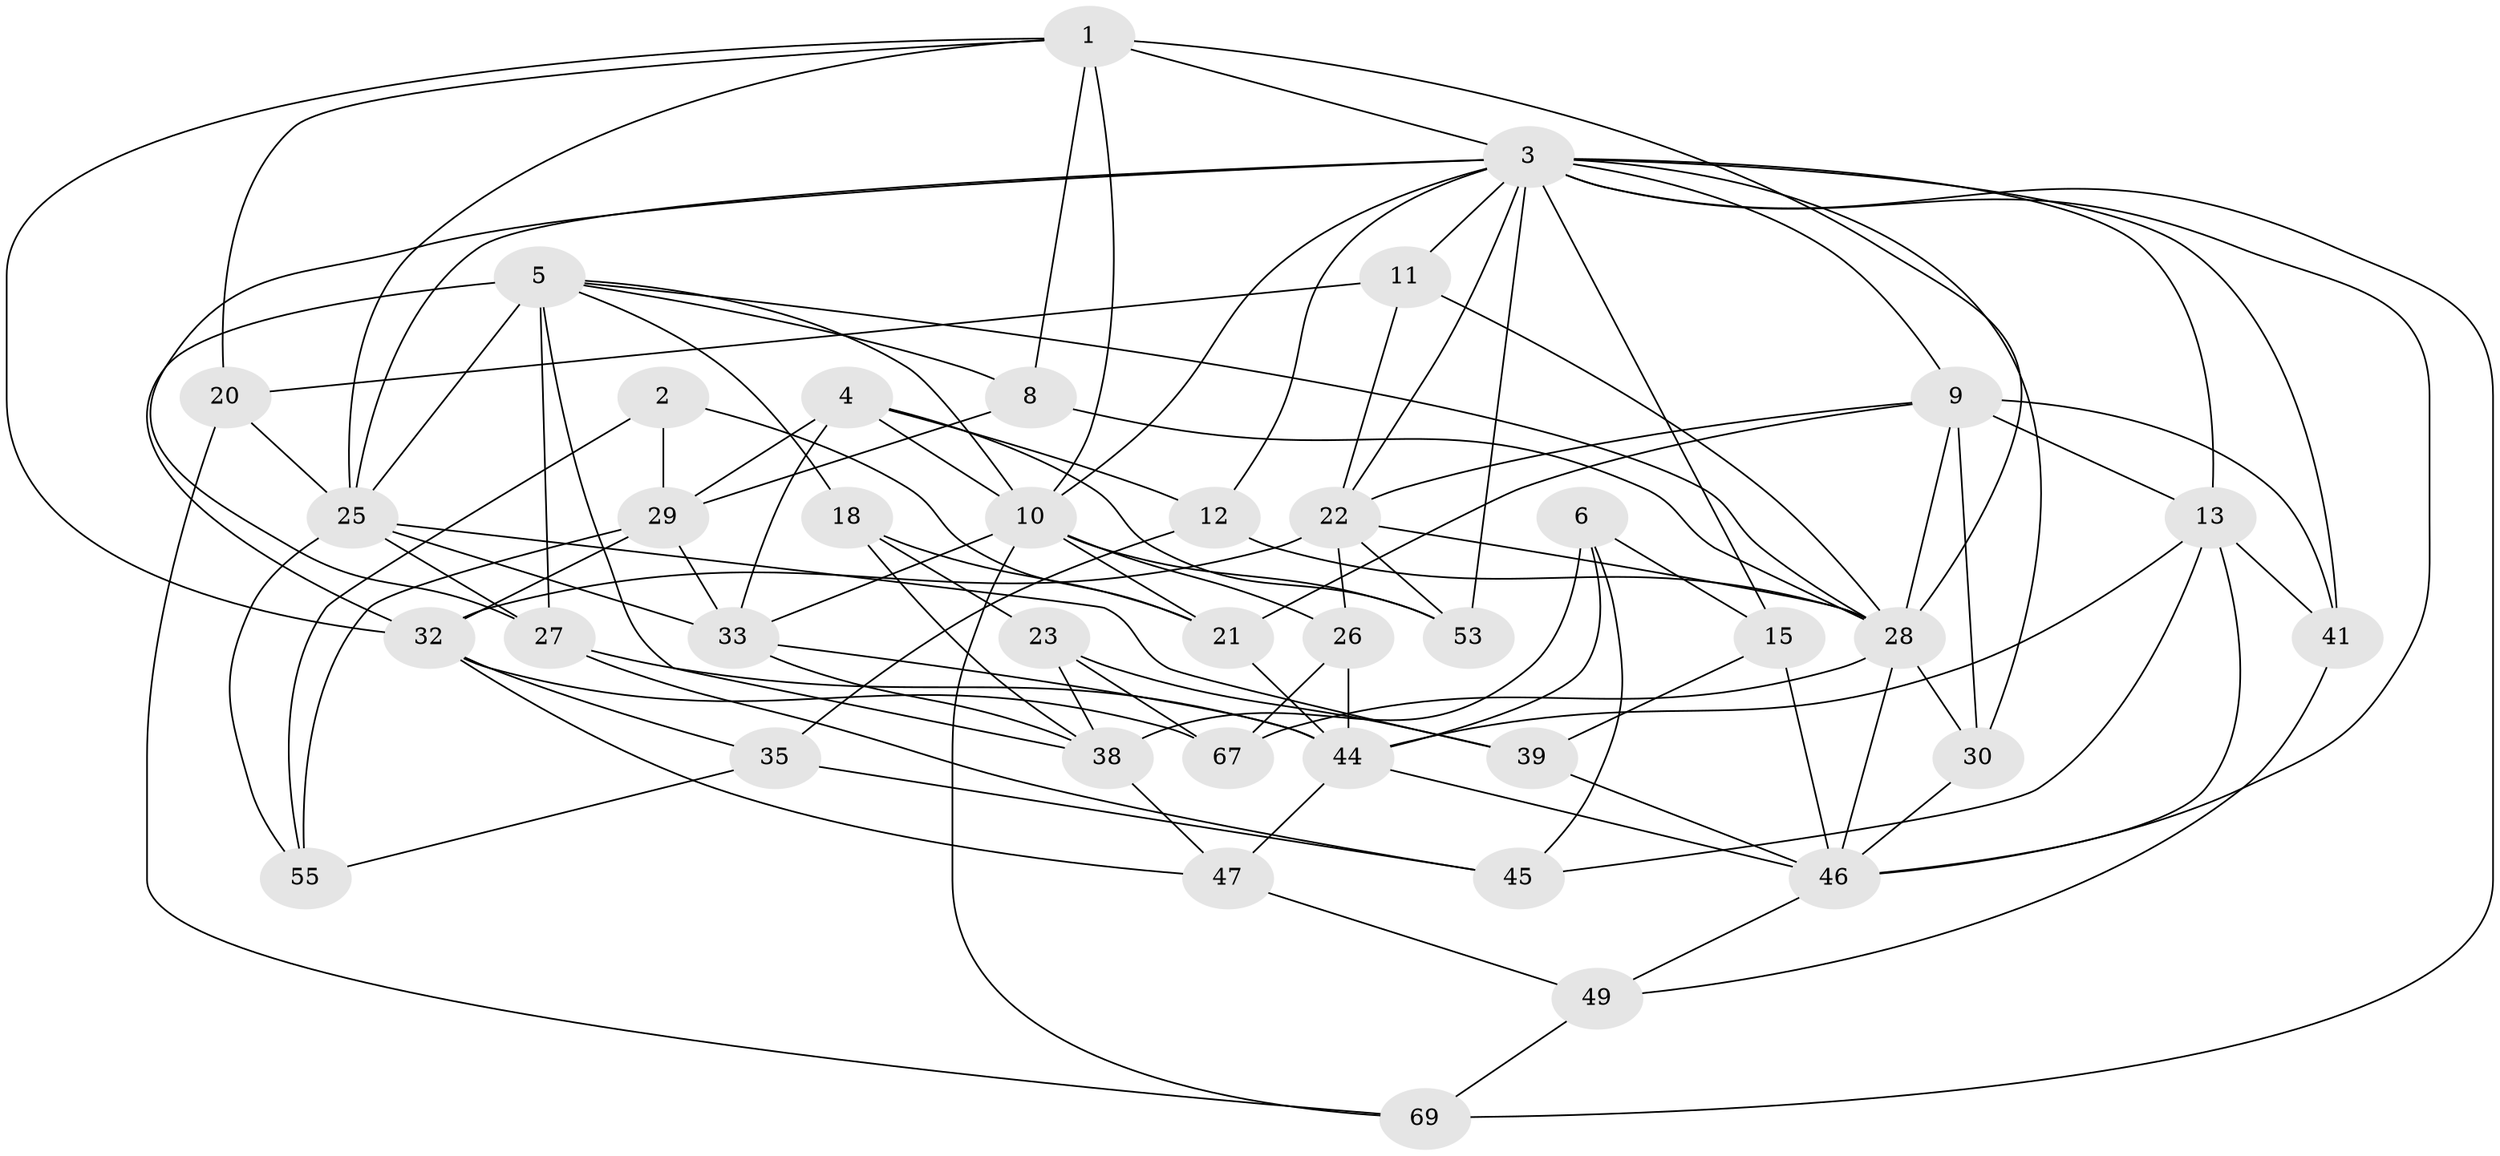 // original degree distribution, {4: 1.0}
// Generated by graph-tools (version 1.1) at 2025/16/03/09/25 04:16:21]
// undirected, 39 vertices, 108 edges
graph export_dot {
graph [start="1"]
  node [color=gray90,style=filled];
  1 [super="+17"];
  2;
  3 [super="+16+56+60+19"];
  4 [super="+52+63"];
  5 [super="+7+48+42"];
  6;
  8;
  9 [super="+58+24"];
  10 [super="+14+50+71"];
  11;
  12;
  13 [super="+59"];
  15;
  18;
  20;
  21 [super="+34+64"];
  22 [super="+57"];
  23;
  25 [super="+74"];
  26;
  27 [super="+40"];
  28 [super="+51+31"];
  29 [super="+68"];
  30;
  32 [super="+36"];
  33 [super="+75"];
  35;
  38 [super="+70"];
  39;
  41;
  44 [super="+65+54"];
  45;
  46 [super="+66"];
  47;
  49;
  53;
  55;
  67;
  69;
  1 -- 8;
  1 -- 3 [weight=2];
  1 -- 10;
  1 -- 20;
  1 -- 28;
  1 -- 32;
  1 -- 25;
  2 -- 21 [weight=2];
  2 -- 55;
  2 -- 29;
  3 -- 27;
  3 -- 53;
  3 -- 9;
  3 -- 30;
  3 -- 69;
  3 -- 10;
  3 -- 12;
  3 -- 13;
  3 -- 22;
  3 -- 25;
  3 -- 41;
  3 -- 11;
  3 -- 46;
  3 -- 15;
  4 -- 33 [weight=3];
  4 -- 12;
  4 -- 10 [weight=2];
  4 -- 53;
  4 -- 29;
  5 -- 27 [weight=2];
  5 -- 18;
  5 -- 28;
  5 -- 25;
  5 -- 38;
  5 -- 32 [weight=2];
  5 -- 8;
  5 -- 10;
  6 -- 15;
  6 -- 38;
  6 -- 45;
  6 -- 44;
  8 -- 28;
  8 -- 29;
  9 -- 30;
  9 -- 41;
  9 -- 21;
  9 -- 28;
  9 -- 22 [weight=2];
  9 -- 13;
  10 -- 21;
  10 -- 33;
  10 -- 26;
  10 -- 69;
  10 -- 53;
  11 -- 20;
  11 -- 22;
  11 -- 28;
  12 -- 35;
  12 -- 28;
  13 -- 41;
  13 -- 46;
  13 -- 45;
  13 -- 44;
  15 -- 39;
  15 -- 46;
  18 -- 38;
  18 -- 21;
  18 -- 23;
  20 -- 69;
  20 -- 25;
  21 -- 44;
  22 -- 32;
  22 -- 28;
  22 -- 53;
  22 -- 26;
  23 -- 67;
  23 -- 39;
  23 -- 38;
  25 -- 39;
  25 -- 33;
  25 -- 55;
  25 -- 27;
  26 -- 67;
  26 -- 44;
  27 -- 45;
  27 -- 44;
  28 -- 30;
  28 -- 67;
  28 -- 46;
  29 -- 55;
  29 -- 32;
  29 -- 33;
  30 -- 46;
  32 -- 35;
  32 -- 67;
  32 -- 47;
  33 -- 38;
  33 -- 44;
  35 -- 55;
  35 -- 45;
  38 -- 47;
  39 -- 46;
  41 -- 49;
  44 -- 46;
  44 -- 47;
  46 -- 49;
  47 -- 49;
  49 -- 69;
}
